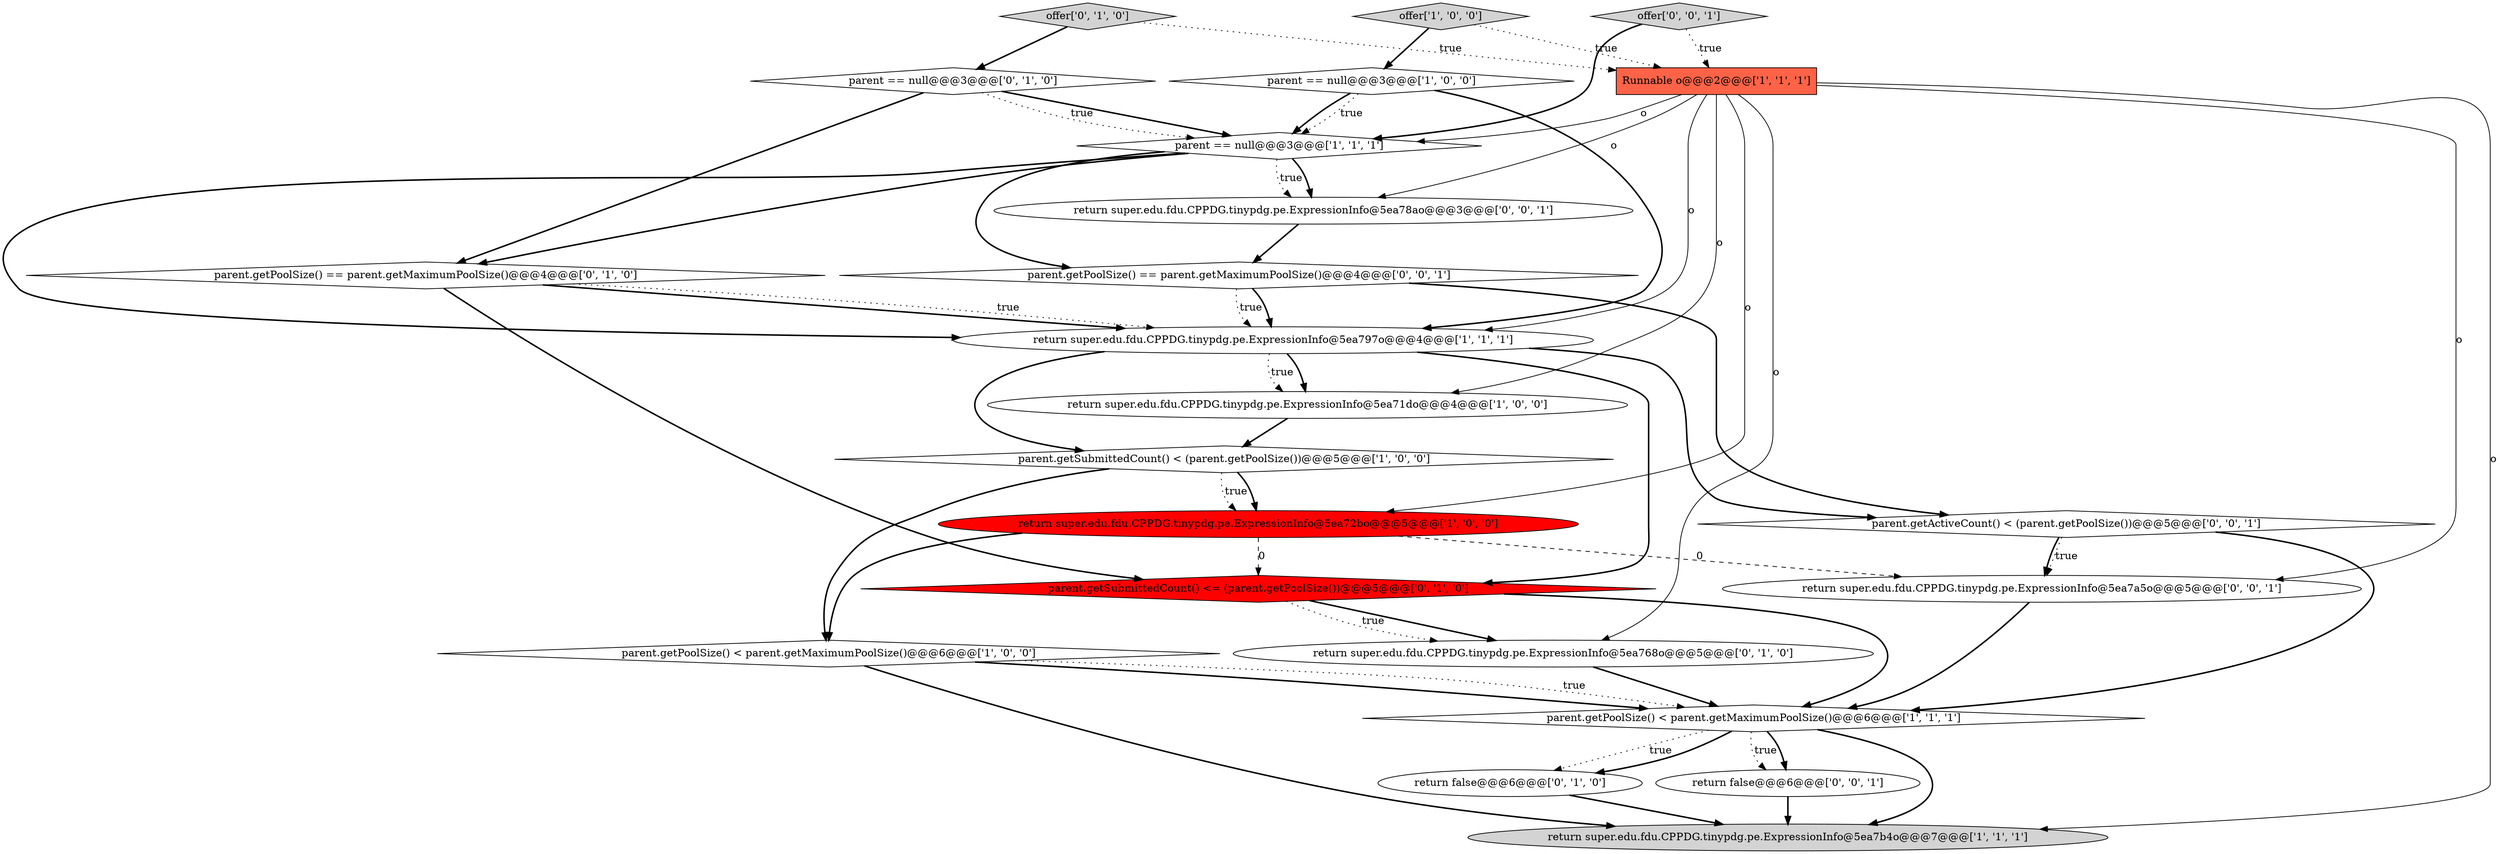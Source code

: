 digraph {
2 [style = filled, label = "return super.edu.fdu.CPPDG.tinypdg.pe.ExpressionInfo@5ea71do@@@4@@@['1', '0', '0']", fillcolor = white, shape = ellipse image = "AAA0AAABBB1BBB"];
14 [style = filled, label = "offer['0', '1', '0']", fillcolor = lightgray, shape = diamond image = "AAA0AAABBB2BBB"];
8 [style = filled, label = "return super.edu.fdu.CPPDG.tinypdg.pe.ExpressionInfo@5ea72bo@@@5@@@['1', '0', '0']", fillcolor = red, shape = ellipse image = "AAA1AAABBB1BBB"];
21 [style = filled, label = "offer['0', '0', '1']", fillcolor = lightgray, shape = diamond image = "AAA0AAABBB3BBB"];
6 [style = filled, label = "parent.getPoolSize() < parent.getMaximumPoolSize()@@@6@@@['1', '0', '0']", fillcolor = white, shape = diamond image = "AAA0AAABBB1BBB"];
0 [style = filled, label = "Runnable o@@@2@@@['1', '1', '1']", fillcolor = tomato, shape = box image = "AAA0AAABBB1BBB"];
7 [style = filled, label = "parent == null@@@3@@@['1', '1', '1']", fillcolor = white, shape = diamond image = "AAA0AAABBB1BBB"];
16 [style = filled, label = "parent == null@@@3@@@['0', '1', '0']", fillcolor = white, shape = diamond image = "AAA0AAABBB2BBB"];
4 [style = filled, label = "parent.getSubmittedCount() < (parent.getPoolSize())@@@5@@@['1', '0', '0']", fillcolor = white, shape = diamond image = "AAA0AAABBB1BBB"];
17 [style = filled, label = "parent.getActiveCount() < (parent.getPoolSize())@@@5@@@['0', '0', '1']", fillcolor = white, shape = diamond image = "AAA0AAABBB3BBB"];
5 [style = filled, label = "return super.edu.fdu.CPPDG.tinypdg.pe.ExpressionInfo@5ea7b4o@@@7@@@['1', '1', '1']", fillcolor = lightgray, shape = ellipse image = "AAA0AAABBB1BBB"];
22 [style = filled, label = "return super.edu.fdu.CPPDG.tinypdg.pe.ExpressionInfo@5ea7a5o@@@5@@@['0', '0', '1']", fillcolor = white, shape = ellipse image = "AAA0AAABBB3BBB"];
20 [style = filled, label = "parent.getPoolSize() == parent.getMaximumPoolSize()@@@4@@@['0', '0', '1']", fillcolor = white, shape = diamond image = "AAA0AAABBB3BBB"];
11 [style = filled, label = "return super.edu.fdu.CPPDG.tinypdg.pe.ExpressionInfo@5ea768o@@@5@@@['0', '1', '0']", fillcolor = white, shape = ellipse image = "AAA0AAABBB2BBB"];
3 [style = filled, label = "offer['1', '0', '0']", fillcolor = lightgray, shape = diamond image = "AAA0AAABBB1BBB"];
12 [style = filled, label = "return false@@@6@@@['0', '1', '0']", fillcolor = white, shape = ellipse image = "AAA0AAABBB2BBB"];
15 [style = filled, label = "parent.getSubmittedCount() <= (parent.getPoolSize())@@@5@@@['0', '1', '0']", fillcolor = red, shape = diamond image = "AAA1AAABBB2BBB"];
9 [style = filled, label = "return super.edu.fdu.CPPDG.tinypdg.pe.ExpressionInfo@5ea797o@@@4@@@['1', '1', '1']", fillcolor = white, shape = ellipse image = "AAA0AAABBB1BBB"];
1 [style = filled, label = "parent == null@@@3@@@['1', '0', '0']", fillcolor = white, shape = diamond image = "AAA0AAABBB1BBB"];
10 [style = filled, label = "parent.getPoolSize() < parent.getMaximumPoolSize()@@@6@@@['1', '1', '1']", fillcolor = white, shape = diamond image = "AAA0AAABBB1BBB"];
18 [style = filled, label = "return false@@@6@@@['0', '0', '1']", fillcolor = white, shape = ellipse image = "AAA0AAABBB3BBB"];
13 [style = filled, label = "parent.getPoolSize() == parent.getMaximumPoolSize()@@@4@@@['0', '1', '0']", fillcolor = white, shape = diamond image = "AAA0AAABBB2BBB"];
19 [style = filled, label = "return super.edu.fdu.CPPDG.tinypdg.pe.ExpressionInfo@5ea78ao@@@3@@@['0', '0', '1']", fillcolor = white, shape = ellipse image = "AAA0AAABBB3BBB"];
10->18 [style = dotted, label="true"];
7->13 [style = bold, label=""];
14->16 [style = bold, label=""];
17->10 [style = bold, label=""];
10->18 [style = bold, label=""];
16->13 [style = bold, label=""];
10->12 [style = dotted, label="true"];
15->10 [style = bold, label=""];
20->17 [style = bold, label=""];
12->5 [style = bold, label=""];
20->9 [style = dotted, label="true"];
3->1 [style = bold, label=""];
14->0 [style = dotted, label="true"];
20->9 [style = bold, label=""];
9->2 [style = bold, label=""];
7->19 [style = dotted, label="true"];
4->6 [style = bold, label=""];
21->0 [style = dotted, label="true"];
9->4 [style = bold, label=""];
19->20 [style = bold, label=""];
8->15 [style = dashed, label="0"];
16->7 [style = bold, label=""];
4->8 [style = dotted, label="true"];
0->2 [style = solid, label="o"];
9->17 [style = bold, label=""];
8->6 [style = bold, label=""];
7->20 [style = bold, label=""];
17->22 [style = bold, label=""];
2->4 [style = bold, label=""];
1->7 [style = bold, label=""];
0->8 [style = solid, label="o"];
1->9 [style = bold, label=""];
0->11 [style = solid, label="o"];
0->22 [style = solid, label="o"];
1->7 [style = dotted, label="true"];
6->10 [style = dotted, label="true"];
16->7 [style = dotted, label="true"];
7->9 [style = bold, label=""];
8->22 [style = dashed, label="0"];
6->5 [style = bold, label=""];
10->5 [style = bold, label=""];
15->11 [style = bold, label=""];
11->10 [style = bold, label=""];
9->15 [style = bold, label=""];
10->12 [style = bold, label=""];
9->2 [style = dotted, label="true"];
6->10 [style = bold, label=""];
0->19 [style = solid, label="o"];
18->5 [style = bold, label=""];
15->11 [style = dotted, label="true"];
3->0 [style = dotted, label="true"];
22->10 [style = bold, label=""];
21->7 [style = bold, label=""];
17->22 [style = dotted, label="true"];
0->7 [style = solid, label="o"];
4->8 [style = bold, label=""];
13->9 [style = bold, label=""];
13->15 [style = bold, label=""];
0->9 [style = solid, label="o"];
7->19 [style = bold, label=""];
0->5 [style = solid, label="o"];
13->9 [style = dotted, label="true"];
}
